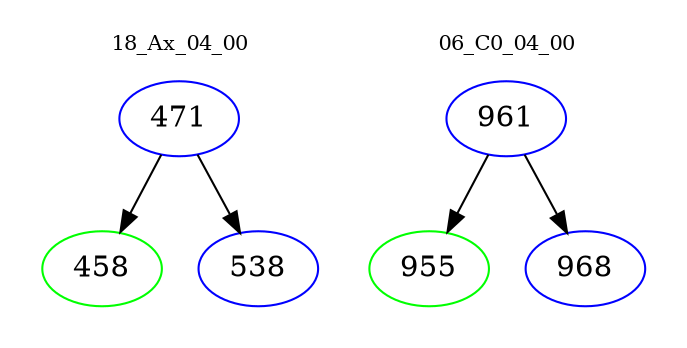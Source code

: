digraph{
subgraph cluster_0 {
color = white
label = "18_Ax_04_00";
fontsize=10;
T0_471 [label="471", color="blue"]
T0_471 -> T0_458 [color="black"]
T0_458 [label="458", color="green"]
T0_471 -> T0_538 [color="black"]
T0_538 [label="538", color="blue"]
}
subgraph cluster_1 {
color = white
label = "06_C0_04_00";
fontsize=10;
T1_961 [label="961", color="blue"]
T1_961 -> T1_955 [color="black"]
T1_955 [label="955", color="green"]
T1_961 -> T1_968 [color="black"]
T1_968 [label="968", color="blue"]
}
}
